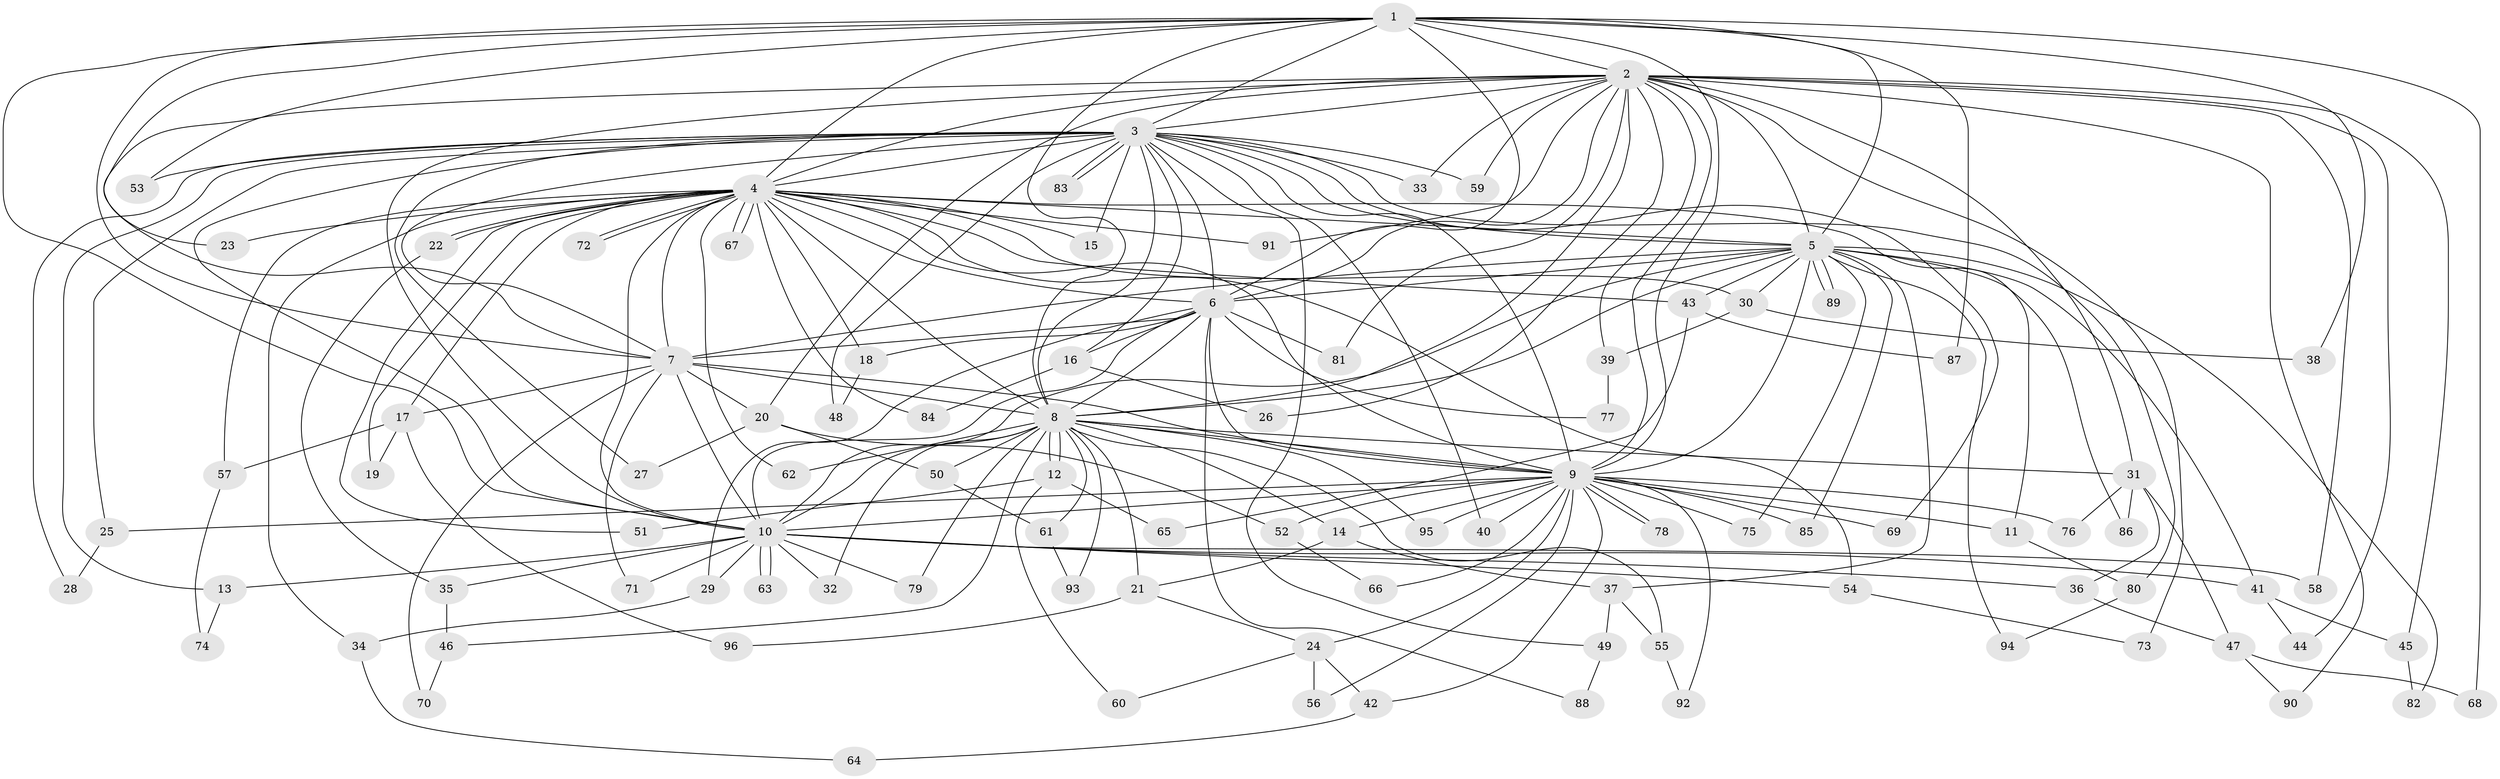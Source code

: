 // Generated by graph-tools (version 1.1) at 2025/11/02/27/25 16:11:02]
// undirected, 96 vertices, 217 edges
graph export_dot {
graph [start="1"]
  node [color=gray90,style=filled];
  1;
  2;
  3;
  4;
  5;
  6;
  7;
  8;
  9;
  10;
  11;
  12;
  13;
  14;
  15;
  16;
  17;
  18;
  19;
  20;
  21;
  22;
  23;
  24;
  25;
  26;
  27;
  28;
  29;
  30;
  31;
  32;
  33;
  34;
  35;
  36;
  37;
  38;
  39;
  40;
  41;
  42;
  43;
  44;
  45;
  46;
  47;
  48;
  49;
  50;
  51;
  52;
  53;
  54;
  55;
  56;
  57;
  58;
  59;
  60;
  61;
  62;
  63;
  64;
  65;
  66;
  67;
  68;
  69;
  70;
  71;
  72;
  73;
  74;
  75;
  76;
  77;
  78;
  79;
  80;
  81;
  82;
  83;
  84;
  85;
  86;
  87;
  88;
  89;
  90;
  91;
  92;
  93;
  94;
  95;
  96;
  1 -- 2;
  1 -- 3;
  1 -- 4;
  1 -- 5;
  1 -- 6;
  1 -- 7;
  1 -- 8;
  1 -- 9;
  1 -- 10;
  1 -- 23;
  1 -- 38;
  1 -- 53;
  1 -- 68;
  1 -- 87;
  2 -- 3;
  2 -- 4;
  2 -- 5;
  2 -- 6;
  2 -- 7;
  2 -- 8;
  2 -- 9;
  2 -- 10;
  2 -- 20;
  2 -- 26;
  2 -- 31;
  2 -- 33;
  2 -- 39;
  2 -- 44;
  2 -- 45;
  2 -- 58;
  2 -- 59;
  2 -- 73;
  2 -- 81;
  2 -- 90;
  2 -- 91;
  3 -- 4;
  3 -- 5;
  3 -- 6;
  3 -- 7;
  3 -- 8;
  3 -- 9;
  3 -- 10;
  3 -- 13;
  3 -- 15;
  3 -- 16;
  3 -- 25;
  3 -- 27;
  3 -- 28;
  3 -- 33;
  3 -- 40;
  3 -- 48;
  3 -- 49;
  3 -- 53;
  3 -- 59;
  3 -- 69;
  3 -- 80;
  3 -- 83;
  3 -- 83;
  4 -- 5;
  4 -- 6;
  4 -- 7;
  4 -- 8;
  4 -- 9;
  4 -- 10;
  4 -- 11;
  4 -- 15;
  4 -- 17;
  4 -- 18;
  4 -- 19;
  4 -- 22;
  4 -- 22;
  4 -- 23;
  4 -- 30;
  4 -- 34;
  4 -- 43;
  4 -- 51;
  4 -- 54;
  4 -- 57;
  4 -- 62;
  4 -- 67;
  4 -- 67;
  4 -- 72;
  4 -- 72;
  4 -- 84;
  4 -- 91;
  5 -- 6;
  5 -- 7;
  5 -- 8;
  5 -- 9;
  5 -- 10;
  5 -- 30;
  5 -- 37;
  5 -- 41;
  5 -- 43;
  5 -- 75;
  5 -- 82;
  5 -- 85;
  5 -- 86;
  5 -- 89;
  5 -- 89;
  5 -- 94;
  6 -- 7;
  6 -- 8;
  6 -- 9;
  6 -- 10;
  6 -- 16;
  6 -- 18;
  6 -- 29;
  6 -- 77;
  6 -- 81;
  6 -- 88;
  7 -- 8;
  7 -- 9;
  7 -- 10;
  7 -- 17;
  7 -- 20;
  7 -- 70;
  7 -- 71;
  8 -- 9;
  8 -- 10;
  8 -- 12;
  8 -- 12;
  8 -- 14;
  8 -- 21;
  8 -- 31;
  8 -- 32;
  8 -- 46;
  8 -- 50;
  8 -- 55;
  8 -- 61;
  8 -- 62;
  8 -- 79;
  8 -- 93;
  8 -- 95;
  9 -- 10;
  9 -- 11;
  9 -- 14;
  9 -- 24;
  9 -- 25;
  9 -- 40;
  9 -- 42;
  9 -- 52;
  9 -- 56;
  9 -- 66;
  9 -- 69;
  9 -- 75;
  9 -- 76;
  9 -- 78;
  9 -- 78;
  9 -- 85;
  9 -- 92;
  9 -- 95;
  10 -- 13;
  10 -- 29;
  10 -- 32;
  10 -- 35;
  10 -- 36;
  10 -- 41;
  10 -- 54;
  10 -- 58;
  10 -- 63;
  10 -- 63;
  10 -- 71;
  10 -- 79;
  11 -- 80;
  12 -- 51;
  12 -- 60;
  12 -- 65;
  13 -- 74;
  14 -- 21;
  14 -- 37;
  16 -- 26;
  16 -- 84;
  17 -- 19;
  17 -- 57;
  17 -- 96;
  18 -- 48;
  20 -- 27;
  20 -- 50;
  20 -- 52;
  21 -- 24;
  21 -- 96;
  22 -- 35;
  24 -- 42;
  24 -- 56;
  24 -- 60;
  25 -- 28;
  29 -- 34;
  30 -- 38;
  30 -- 39;
  31 -- 36;
  31 -- 47;
  31 -- 76;
  31 -- 86;
  34 -- 64;
  35 -- 46;
  36 -- 47;
  37 -- 49;
  37 -- 55;
  39 -- 77;
  41 -- 44;
  41 -- 45;
  42 -- 64;
  43 -- 65;
  43 -- 87;
  45 -- 82;
  46 -- 70;
  47 -- 68;
  47 -- 90;
  49 -- 88;
  50 -- 61;
  52 -- 66;
  54 -- 73;
  55 -- 92;
  57 -- 74;
  61 -- 93;
  80 -- 94;
}
